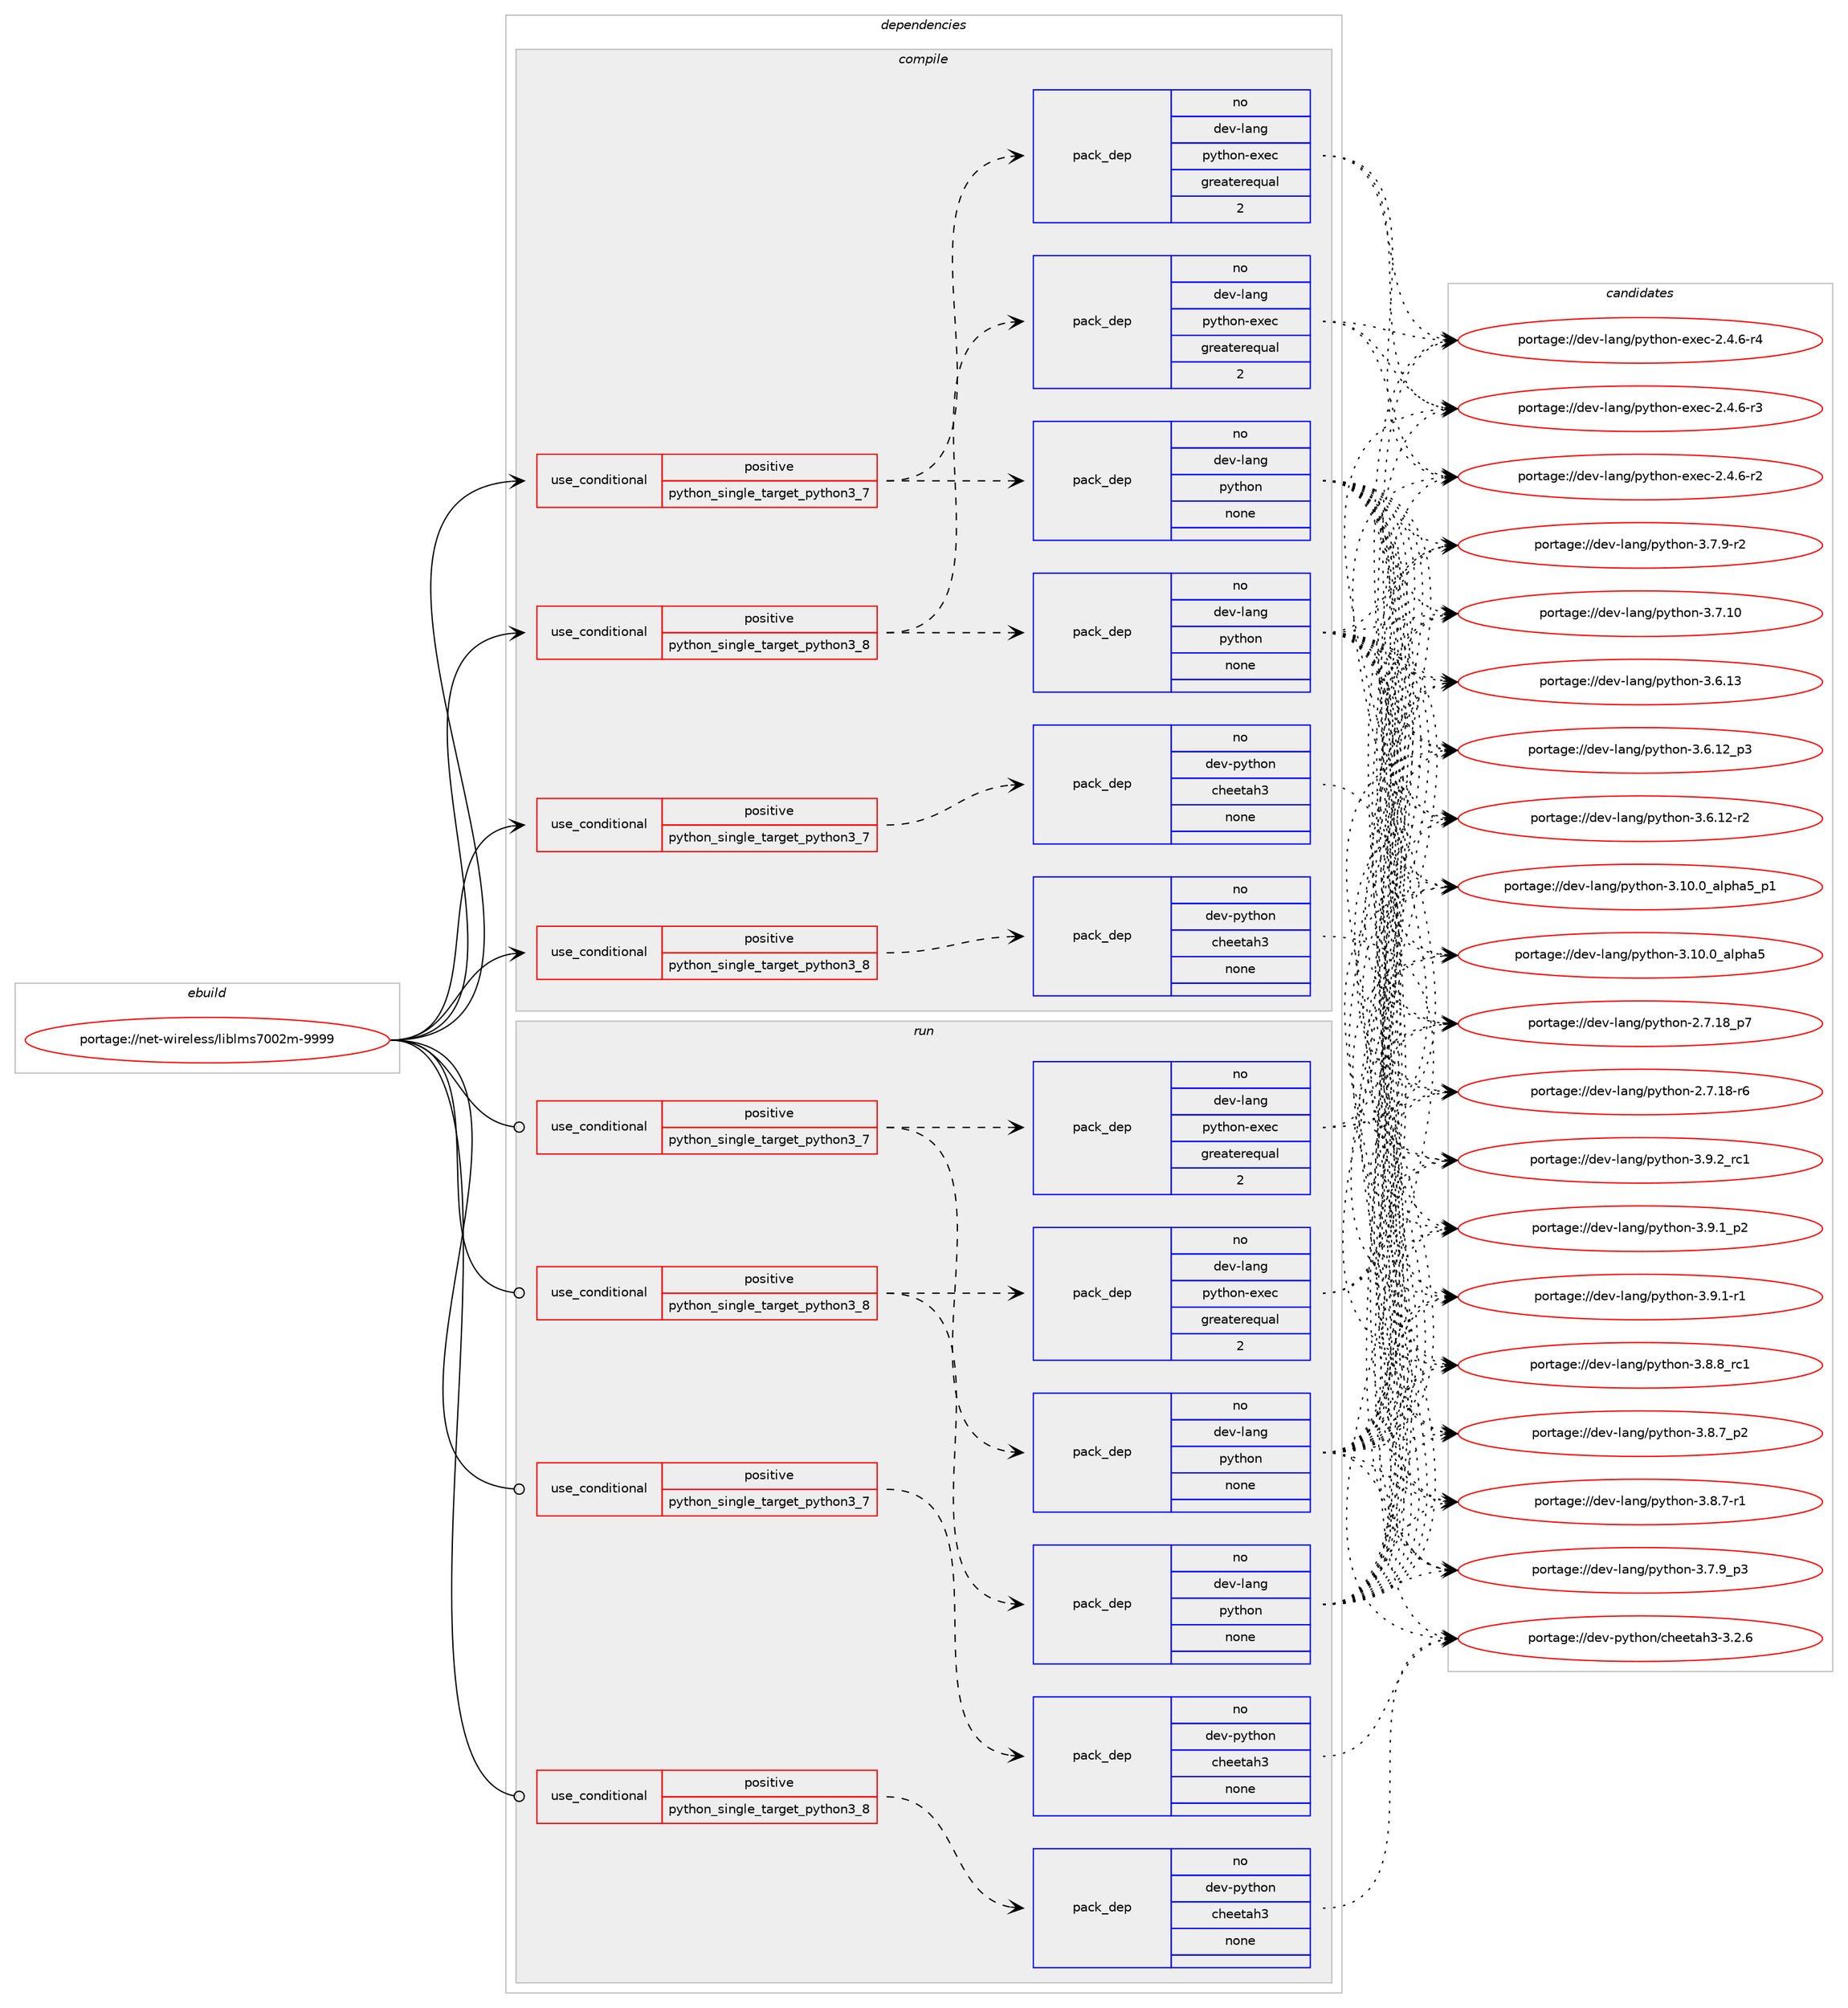 digraph prolog {

# *************
# Graph options
# *************

newrank=true;
concentrate=true;
compound=true;
graph [rankdir=LR,fontname=Helvetica,fontsize=10,ranksep=1.5];#, ranksep=2.5, nodesep=0.2];
edge  [arrowhead=vee];
node  [fontname=Helvetica,fontsize=10];

# **********
# The ebuild
# **********

subgraph cluster_leftcol {
color=gray;
rank=same;
label=<<i>ebuild</i>>;
id [label="portage://net-wireless/liblms7002m-9999", color=red, width=4, href="../net-wireless/liblms7002m-9999.svg"];
}

# ****************
# The dependencies
# ****************

subgraph cluster_midcol {
color=gray;
label=<<i>dependencies</i>>;
subgraph cluster_compile {
fillcolor="#eeeeee";
style=filled;
label=<<i>compile</i>>;
subgraph cond2839 {
dependency10256 [label=<<TABLE BORDER="0" CELLBORDER="1" CELLSPACING="0" CELLPADDING="4"><TR><TD ROWSPAN="3" CELLPADDING="10">use_conditional</TD></TR><TR><TD>positive</TD></TR><TR><TD>python_single_target_python3_7</TD></TR></TABLE>>, shape=none, color=red];
subgraph pack7328 {
dependency10257 [label=<<TABLE BORDER="0" CELLBORDER="1" CELLSPACING="0" CELLPADDING="4" WIDTH="220"><TR><TD ROWSPAN="6" CELLPADDING="30">pack_dep</TD></TR><TR><TD WIDTH="110">no</TD></TR><TR><TD>dev-lang</TD></TR><TR><TD>python</TD></TR><TR><TD>none</TD></TR><TR><TD></TD></TR></TABLE>>, shape=none, color=blue];
}
dependency10256:e -> dependency10257:w [weight=20,style="dashed",arrowhead="vee"];
subgraph pack7329 {
dependency10258 [label=<<TABLE BORDER="0" CELLBORDER="1" CELLSPACING="0" CELLPADDING="4" WIDTH="220"><TR><TD ROWSPAN="6" CELLPADDING="30">pack_dep</TD></TR><TR><TD WIDTH="110">no</TD></TR><TR><TD>dev-lang</TD></TR><TR><TD>python-exec</TD></TR><TR><TD>greaterequal</TD></TR><TR><TD>2</TD></TR></TABLE>>, shape=none, color=blue];
}
dependency10256:e -> dependency10258:w [weight=20,style="dashed",arrowhead="vee"];
}
id:e -> dependency10256:w [weight=20,style="solid",arrowhead="vee"];
subgraph cond2840 {
dependency10259 [label=<<TABLE BORDER="0" CELLBORDER="1" CELLSPACING="0" CELLPADDING="4"><TR><TD ROWSPAN="3" CELLPADDING="10">use_conditional</TD></TR><TR><TD>positive</TD></TR><TR><TD>python_single_target_python3_7</TD></TR></TABLE>>, shape=none, color=red];
subgraph pack7330 {
dependency10260 [label=<<TABLE BORDER="0" CELLBORDER="1" CELLSPACING="0" CELLPADDING="4" WIDTH="220"><TR><TD ROWSPAN="6" CELLPADDING="30">pack_dep</TD></TR><TR><TD WIDTH="110">no</TD></TR><TR><TD>dev-python</TD></TR><TR><TD>cheetah3</TD></TR><TR><TD>none</TD></TR><TR><TD></TD></TR></TABLE>>, shape=none, color=blue];
}
dependency10259:e -> dependency10260:w [weight=20,style="dashed",arrowhead="vee"];
}
id:e -> dependency10259:w [weight=20,style="solid",arrowhead="vee"];
subgraph cond2841 {
dependency10261 [label=<<TABLE BORDER="0" CELLBORDER="1" CELLSPACING="0" CELLPADDING="4"><TR><TD ROWSPAN="3" CELLPADDING="10">use_conditional</TD></TR><TR><TD>positive</TD></TR><TR><TD>python_single_target_python3_8</TD></TR></TABLE>>, shape=none, color=red];
subgraph pack7331 {
dependency10262 [label=<<TABLE BORDER="0" CELLBORDER="1" CELLSPACING="0" CELLPADDING="4" WIDTH="220"><TR><TD ROWSPAN="6" CELLPADDING="30">pack_dep</TD></TR><TR><TD WIDTH="110">no</TD></TR><TR><TD>dev-lang</TD></TR><TR><TD>python</TD></TR><TR><TD>none</TD></TR><TR><TD></TD></TR></TABLE>>, shape=none, color=blue];
}
dependency10261:e -> dependency10262:w [weight=20,style="dashed",arrowhead="vee"];
subgraph pack7332 {
dependency10263 [label=<<TABLE BORDER="0" CELLBORDER="1" CELLSPACING="0" CELLPADDING="4" WIDTH="220"><TR><TD ROWSPAN="6" CELLPADDING="30">pack_dep</TD></TR><TR><TD WIDTH="110">no</TD></TR><TR><TD>dev-lang</TD></TR><TR><TD>python-exec</TD></TR><TR><TD>greaterequal</TD></TR><TR><TD>2</TD></TR></TABLE>>, shape=none, color=blue];
}
dependency10261:e -> dependency10263:w [weight=20,style="dashed",arrowhead="vee"];
}
id:e -> dependency10261:w [weight=20,style="solid",arrowhead="vee"];
subgraph cond2842 {
dependency10264 [label=<<TABLE BORDER="0" CELLBORDER="1" CELLSPACING="0" CELLPADDING="4"><TR><TD ROWSPAN="3" CELLPADDING="10">use_conditional</TD></TR><TR><TD>positive</TD></TR><TR><TD>python_single_target_python3_8</TD></TR></TABLE>>, shape=none, color=red];
subgraph pack7333 {
dependency10265 [label=<<TABLE BORDER="0" CELLBORDER="1" CELLSPACING="0" CELLPADDING="4" WIDTH="220"><TR><TD ROWSPAN="6" CELLPADDING="30">pack_dep</TD></TR><TR><TD WIDTH="110">no</TD></TR><TR><TD>dev-python</TD></TR><TR><TD>cheetah3</TD></TR><TR><TD>none</TD></TR><TR><TD></TD></TR></TABLE>>, shape=none, color=blue];
}
dependency10264:e -> dependency10265:w [weight=20,style="dashed",arrowhead="vee"];
}
id:e -> dependency10264:w [weight=20,style="solid",arrowhead="vee"];
}
subgraph cluster_compileandrun {
fillcolor="#eeeeee";
style=filled;
label=<<i>compile and run</i>>;
}
subgraph cluster_run {
fillcolor="#eeeeee";
style=filled;
label=<<i>run</i>>;
subgraph cond2843 {
dependency10266 [label=<<TABLE BORDER="0" CELLBORDER="1" CELLSPACING="0" CELLPADDING="4"><TR><TD ROWSPAN="3" CELLPADDING="10">use_conditional</TD></TR><TR><TD>positive</TD></TR><TR><TD>python_single_target_python3_7</TD></TR></TABLE>>, shape=none, color=red];
subgraph pack7334 {
dependency10267 [label=<<TABLE BORDER="0" CELLBORDER="1" CELLSPACING="0" CELLPADDING="4" WIDTH="220"><TR><TD ROWSPAN="6" CELLPADDING="30">pack_dep</TD></TR><TR><TD WIDTH="110">no</TD></TR><TR><TD>dev-lang</TD></TR><TR><TD>python</TD></TR><TR><TD>none</TD></TR><TR><TD></TD></TR></TABLE>>, shape=none, color=blue];
}
dependency10266:e -> dependency10267:w [weight=20,style="dashed",arrowhead="vee"];
subgraph pack7335 {
dependency10268 [label=<<TABLE BORDER="0" CELLBORDER="1" CELLSPACING="0" CELLPADDING="4" WIDTH="220"><TR><TD ROWSPAN="6" CELLPADDING="30">pack_dep</TD></TR><TR><TD WIDTH="110">no</TD></TR><TR><TD>dev-lang</TD></TR><TR><TD>python-exec</TD></TR><TR><TD>greaterequal</TD></TR><TR><TD>2</TD></TR></TABLE>>, shape=none, color=blue];
}
dependency10266:e -> dependency10268:w [weight=20,style="dashed",arrowhead="vee"];
}
id:e -> dependency10266:w [weight=20,style="solid",arrowhead="odot"];
subgraph cond2844 {
dependency10269 [label=<<TABLE BORDER="0" CELLBORDER="1" CELLSPACING="0" CELLPADDING="4"><TR><TD ROWSPAN="3" CELLPADDING="10">use_conditional</TD></TR><TR><TD>positive</TD></TR><TR><TD>python_single_target_python3_7</TD></TR></TABLE>>, shape=none, color=red];
subgraph pack7336 {
dependency10270 [label=<<TABLE BORDER="0" CELLBORDER="1" CELLSPACING="0" CELLPADDING="4" WIDTH="220"><TR><TD ROWSPAN="6" CELLPADDING="30">pack_dep</TD></TR><TR><TD WIDTH="110">no</TD></TR><TR><TD>dev-python</TD></TR><TR><TD>cheetah3</TD></TR><TR><TD>none</TD></TR><TR><TD></TD></TR></TABLE>>, shape=none, color=blue];
}
dependency10269:e -> dependency10270:w [weight=20,style="dashed",arrowhead="vee"];
}
id:e -> dependency10269:w [weight=20,style="solid",arrowhead="odot"];
subgraph cond2845 {
dependency10271 [label=<<TABLE BORDER="0" CELLBORDER="1" CELLSPACING="0" CELLPADDING="4"><TR><TD ROWSPAN="3" CELLPADDING="10">use_conditional</TD></TR><TR><TD>positive</TD></TR><TR><TD>python_single_target_python3_8</TD></TR></TABLE>>, shape=none, color=red];
subgraph pack7337 {
dependency10272 [label=<<TABLE BORDER="0" CELLBORDER="1" CELLSPACING="0" CELLPADDING="4" WIDTH="220"><TR><TD ROWSPAN="6" CELLPADDING="30">pack_dep</TD></TR><TR><TD WIDTH="110">no</TD></TR><TR><TD>dev-lang</TD></TR><TR><TD>python</TD></TR><TR><TD>none</TD></TR><TR><TD></TD></TR></TABLE>>, shape=none, color=blue];
}
dependency10271:e -> dependency10272:w [weight=20,style="dashed",arrowhead="vee"];
subgraph pack7338 {
dependency10273 [label=<<TABLE BORDER="0" CELLBORDER="1" CELLSPACING="0" CELLPADDING="4" WIDTH="220"><TR><TD ROWSPAN="6" CELLPADDING="30">pack_dep</TD></TR><TR><TD WIDTH="110">no</TD></TR><TR><TD>dev-lang</TD></TR><TR><TD>python-exec</TD></TR><TR><TD>greaterequal</TD></TR><TR><TD>2</TD></TR></TABLE>>, shape=none, color=blue];
}
dependency10271:e -> dependency10273:w [weight=20,style="dashed",arrowhead="vee"];
}
id:e -> dependency10271:w [weight=20,style="solid",arrowhead="odot"];
subgraph cond2846 {
dependency10274 [label=<<TABLE BORDER="0" CELLBORDER="1" CELLSPACING="0" CELLPADDING="4"><TR><TD ROWSPAN="3" CELLPADDING="10">use_conditional</TD></TR><TR><TD>positive</TD></TR><TR><TD>python_single_target_python3_8</TD></TR></TABLE>>, shape=none, color=red];
subgraph pack7339 {
dependency10275 [label=<<TABLE BORDER="0" CELLBORDER="1" CELLSPACING="0" CELLPADDING="4" WIDTH="220"><TR><TD ROWSPAN="6" CELLPADDING="30">pack_dep</TD></TR><TR><TD WIDTH="110">no</TD></TR><TR><TD>dev-python</TD></TR><TR><TD>cheetah3</TD></TR><TR><TD>none</TD></TR><TR><TD></TD></TR></TABLE>>, shape=none, color=blue];
}
dependency10274:e -> dependency10275:w [weight=20,style="dashed",arrowhead="vee"];
}
id:e -> dependency10274:w [weight=20,style="solid",arrowhead="odot"];
}
}

# **************
# The candidates
# **************

subgraph cluster_choices {
rank=same;
color=gray;
label=<<i>candidates</i>>;

subgraph choice7328 {
color=black;
nodesep=1;
choice100101118451089711010347112121116104111110455146574650951149949 [label="portage://dev-lang/python-3.9.2_rc1", color=red, width=4,href="../dev-lang/python-3.9.2_rc1.svg"];
choice1001011184510897110103471121211161041111104551465746499511250 [label="portage://dev-lang/python-3.9.1_p2", color=red, width=4,href="../dev-lang/python-3.9.1_p2.svg"];
choice1001011184510897110103471121211161041111104551465746494511449 [label="portage://dev-lang/python-3.9.1-r1", color=red, width=4,href="../dev-lang/python-3.9.1-r1.svg"];
choice100101118451089711010347112121116104111110455146564656951149949 [label="portage://dev-lang/python-3.8.8_rc1", color=red, width=4,href="../dev-lang/python-3.8.8_rc1.svg"];
choice1001011184510897110103471121211161041111104551465646559511250 [label="portage://dev-lang/python-3.8.7_p2", color=red, width=4,href="../dev-lang/python-3.8.7_p2.svg"];
choice1001011184510897110103471121211161041111104551465646554511449 [label="portage://dev-lang/python-3.8.7-r1", color=red, width=4,href="../dev-lang/python-3.8.7-r1.svg"];
choice1001011184510897110103471121211161041111104551465546579511251 [label="portage://dev-lang/python-3.7.9_p3", color=red, width=4,href="../dev-lang/python-3.7.9_p3.svg"];
choice1001011184510897110103471121211161041111104551465546574511450 [label="portage://dev-lang/python-3.7.9-r2", color=red, width=4,href="../dev-lang/python-3.7.9-r2.svg"];
choice10010111845108971101034711212111610411111045514655464948 [label="portage://dev-lang/python-3.7.10", color=red, width=4,href="../dev-lang/python-3.7.10.svg"];
choice10010111845108971101034711212111610411111045514654464951 [label="portage://dev-lang/python-3.6.13", color=red, width=4,href="../dev-lang/python-3.6.13.svg"];
choice100101118451089711010347112121116104111110455146544649509511251 [label="portage://dev-lang/python-3.6.12_p3", color=red, width=4,href="../dev-lang/python-3.6.12_p3.svg"];
choice100101118451089711010347112121116104111110455146544649504511450 [label="portage://dev-lang/python-3.6.12-r2", color=red, width=4,href="../dev-lang/python-3.6.12-r2.svg"];
choice10010111845108971101034711212111610411111045514649484648959710811210497539511249 [label="portage://dev-lang/python-3.10.0_alpha5_p1", color=red, width=4,href="../dev-lang/python-3.10.0_alpha5_p1.svg"];
choice1001011184510897110103471121211161041111104551464948464895971081121049753 [label="portage://dev-lang/python-3.10.0_alpha5", color=red, width=4,href="../dev-lang/python-3.10.0_alpha5.svg"];
choice100101118451089711010347112121116104111110455046554649569511255 [label="portage://dev-lang/python-2.7.18_p7", color=red, width=4,href="../dev-lang/python-2.7.18_p7.svg"];
choice100101118451089711010347112121116104111110455046554649564511454 [label="portage://dev-lang/python-2.7.18-r6", color=red, width=4,href="../dev-lang/python-2.7.18-r6.svg"];
dependency10257:e -> choice100101118451089711010347112121116104111110455146574650951149949:w [style=dotted,weight="100"];
dependency10257:e -> choice1001011184510897110103471121211161041111104551465746499511250:w [style=dotted,weight="100"];
dependency10257:e -> choice1001011184510897110103471121211161041111104551465746494511449:w [style=dotted,weight="100"];
dependency10257:e -> choice100101118451089711010347112121116104111110455146564656951149949:w [style=dotted,weight="100"];
dependency10257:e -> choice1001011184510897110103471121211161041111104551465646559511250:w [style=dotted,weight="100"];
dependency10257:e -> choice1001011184510897110103471121211161041111104551465646554511449:w [style=dotted,weight="100"];
dependency10257:e -> choice1001011184510897110103471121211161041111104551465546579511251:w [style=dotted,weight="100"];
dependency10257:e -> choice1001011184510897110103471121211161041111104551465546574511450:w [style=dotted,weight="100"];
dependency10257:e -> choice10010111845108971101034711212111610411111045514655464948:w [style=dotted,weight="100"];
dependency10257:e -> choice10010111845108971101034711212111610411111045514654464951:w [style=dotted,weight="100"];
dependency10257:e -> choice100101118451089711010347112121116104111110455146544649509511251:w [style=dotted,weight="100"];
dependency10257:e -> choice100101118451089711010347112121116104111110455146544649504511450:w [style=dotted,weight="100"];
dependency10257:e -> choice10010111845108971101034711212111610411111045514649484648959710811210497539511249:w [style=dotted,weight="100"];
dependency10257:e -> choice1001011184510897110103471121211161041111104551464948464895971081121049753:w [style=dotted,weight="100"];
dependency10257:e -> choice100101118451089711010347112121116104111110455046554649569511255:w [style=dotted,weight="100"];
dependency10257:e -> choice100101118451089711010347112121116104111110455046554649564511454:w [style=dotted,weight="100"];
}
subgraph choice7329 {
color=black;
nodesep=1;
choice10010111845108971101034711212111610411111045101120101994550465246544511452 [label="portage://dev-lang/python-exec-2.4.6-r4", color=red, width=4,href="../dev-lang/python-exec-2.4.6-r4.svg"];
choice10010111845108971101034711212111610411111045101120101994550465246544511451 [label="portage://dev-lang/python-exec-2.4.6-r3", color=red, width=4,href="../dev-lang/python-exec-2.4.6-r3.svg"];
choice10010111845108971101034711212111610411111045101120101994550465246544511450 [label="portage://dev-lang/python-exec-2.4.6-r2", color=red, width=4,href="../dev-lang/python-exec-2.4.6-r2.svg"];
dependency10258:e -> choice10010111845108971101034711212111610411111045101120101994550465246544511452:w [style=dotted,weight="100"];
dependency10258:e -> choice10010111845108971101034711212111610411111045101120101994550465246544511451:w [style=dotted,weight="100"];
dependency10258:e -> choice10010111845108971101034711212111610411111045101120101994550465246544511450:w [style=dotted,weight="100"];
}
subgraph choice7330 {
color=black;
nodesep=1;
choice1001011184511212111610411111047991041011011169710451455146504654 [label="portage://dev-python/cheetah3-3.2.6", color=red, width=4,href="../dev-python/cheetah3-3.2.6.svg"];
dependency10260:e -> choice1001011184511212111610411111047991041011011169710451455146504654:w [style=dotted,weight="100"];
}
subgraph choice7331 {
color=black;
nodesep=1;
choice100101118451089711010347112121116104111110455146574650951149949 [label="portage://dev-lang/python-3.9.2_rc1", color=red, width=4,href="../dev-lang/python-3.9.2_rc1.svg"];
choice1001011184510897110103471121211161041111104551465746499511250 [label="portage://dev-lang/python-3.9.1_p2", color=red, width=4,href="../dev-lang/python-3.9.1_p2.svg"];
choice1001011184510897110103471121211161041111104551465746494511449 [label="portage://dev-lang/python-3.9.1-r1", color=red, width=4,href="../dev-lang/python-3.9.1-r1.svg"];
choice100101118451089711010347112121116104111110455146564656951149949 [label="portage://dev-lang/python-3.8.8_rc1", color=red, width=4,href="../dev-lang/python-3.8.8_rc1.svg"];
choice1001011184510897110103471121211161041111104551465646559511250 [label="portage://dev-lang/python-3.8.7_p2", color=red, width=4,href="../dev-lang/python-3.8.7_p2.svg"];
choice1001011184510897110103471121211161041111104551465646554511449 [label="portage://dev-lang/python-3.8.7-r1", color=red, width=4,href="../dev-lang/python-3.8.7-r1.svg"];
choice1001011184510897110103471121211161041111104551465546579511251 [label="portage://dev-lang/python-3.7.9_p3", color=red, width=4,href="../dev-lang/python-3.7.9_p3.svg"];
choice1001011184510897110103471121211161041111104551465546574511450 [label="portage://dev-lang/python-3.7.9-r2", color=red, width=4,href="../dev-lang/python-3.7.9-r2.svg"];
choice10010111845108971101034711212111610411111045514655464948 [label="portage://dev-lang/python-3.7.10", color=red, width=4,href="../dev-lang/python-3.7.10.svg"];
choice10010111845108971101034711212111610411111045514654464951 [label="portage://dev-lang/python-3.6.13", color=red, width=4,href="../dev-lang/python-3.6.13.svg"];
choice100101118451089711010347112121116104111110455146544649509511251 [label="portage://dev-lang/python-3.6.12_p3", color=red, width=4,href="../dev-lang/python-3.6.12_p3.svg"];
choice100101118451089711010347112121116104111110455146544649504511450 [label="portage://dev-lang/python-3.6.12-r2", color=red, width=4,href="../dev-lang/python-3.6.12-r2.svg"];
choice10010111845108971101034711212111610411111045514649484648959710811210497539511249 [label="portage://dev-lang/python-3.10.0_alpha5_p1", color=red, width=4,href="../dev-lang/python-3.10.0_alpha5_p1.svg"];
choice1001011184510897110103471121211161041111104551464948464895971081121049753 [label="portage://dev-lang/python-3.10.0_alpha5", color=red, width=4,href="../dev-lang/python-3.10.0_alpha5.svg"];
choice100101118451089711010347112121116104111110455046554649569511255 [label="portage://dev-lang/python-2.7.18_p7", color=red, width=4,href="../dev-lang/python-2.7.18_p7.svg"];
choice100101118451089711010347112121116104111110455046554649564511454 [label="portage://dev-lang/python-2.7.18-r6", color=red, width=4,href="../dev-lang/python-2.7.18-r6.svg"];
dependency10262:e -> choice100101118451089711010347112121116104111110455146574650951149949:w [style=dotted,weight="100"];
dependency10262:e -> choice1001011184510897110103471121211161041111104551465746499511250:w [style=dotted,weight="100"];
dependency10262:e -> choice1001011184510897110103471121211161041111104551465746494511449:w [style=dotted,weight="100"];
dependency10262:e -> choice100101118451089711010347112121116104111110455146564656951149949:w [style=dotted,weight="100"];
dependency10262:e -> choice1001011184510897110103471121211161041111104551465646559511250:w [style=dotted,weight="100"];
dependency10262:e -> choice1001011184510897110103471121211161041111104551465646554511449:w [style=dotted,weight="100"];
dependency10262:e -> choice1001011184510897110103471121211161041111104551465546579511251:w [style=dotted,weight="100"];
dependency10262:e -> choice1001011184510897110103471121211161041111104551465546574511450:w [style=dotted,weight="100"];
dependency10262:e -> choice10010111845108971101034711212111610411111045514655464948:w [style=dotted,weight="100"];
dependency10262:e -> choice10010111845108971101034711212111610411111045514654464951:w [style=dotted,weight="100"];
dependency10262:e -> choice100101118451089711010347112121116104111110455146544649509511251:w [style=dotted,weight="100"];
dependency10262:e -> choice100101118451089711010347112121116104111110455146544649504511450:w [style=dotted,weight="100"];
dependency10262:e -> choice10010111845108971101034711212111610411111045514649484648959710811210497539511249:w [style=dotted,weight="100"];
dependency10262:e -> choice1001011184510897110103471121211161041111104551464948464895971081121049753:w [style=dotted,weight="100"];
dependency10262:e -> choice100101118451089711010347112121116104111110455046554649569511255:w [style=dotted,weight="100"];
dependency10262:e -> choice100101118451089711010347112121116104111110455046554649564511454:w [style=dotted,weight="100"];
}
subgraph choice7332 {
color=black;
nodesep=1;
choice10010111845108971101034711212111610411111045101120101994550465246544511452 [label="portage://dev-lang/python-exec-2.4.6-r4", color=red, width=4,href="../dev-lang/python-exec-2.4.6-r4.svg"];
choice10010111845108971101034711212111610411111045101120101994550465246544511451 [label="portage://dev-lang/python-exec-2.4.6-r3", color=red, width=4,href="../dev-lang/python-exec-2.4.6-r3.svg"];
choice10010111845108971101034711212111610411111045101120101994550465246544511450 [label="portage://dev-lang/python-exec-2.4.6-r2", color=red, width=4,href="../dev-lang/python-exec-2.4.6-r2.svg"];
dependency10263:e -> choice10010111845108971101034711212111610411111045101120101994550465246544511452:w [style=dotted,weight="100"];
dependency10263:e -> choice10010111845108971101034711212111610411111045101120101994550465246544511451:w [style=dotted,weight="100"];
dependency10263:e -> choice10010111845108971101034711212111610411111045101120101994550465246544511450:w [style=dotted,weight="100"];
}
subgraph choice7333 {
color=black;
nodesep=1;
choice1001011184511212111610411111047991041011011169710451455146504654 [label="portage://dev-python/cheetah3-3.2.6", color=red, width=4,href="../dev-python/cheetah3-3.2.6.svg"];
dependency10265:e -> choice1001011184511212111610411111047991041011011169710451455146504654:w [style=dotted,weight="100"];
}
subgraph choice7334 {
color=black;
nodesep=1;
choice100101118451089711010347112121116104111110455146574650951149949 [label="portage://dev-lang/python-3.9.2_rc1", color=red, width=4,href="../dev-lang/python-3.9.2_rc1.svg"];
choice1001011184510897110103471121211161041111104551465746499511250 [label="portage://dev-lang/python-3.9.1_p2", color=red, width=4,href="../dev-lang/python-3.9.1_p2.svg"];
choice1001011184510897110103471121211161041111104551465746494511449 [label="portage://dev-lang/python-3.9.1-r1", color=red, width=4,href="../dev-lang/python-3.9.1-r1.svg"];
choice100101118451089711010347112121116104111110455146564656951149949 [label="portage://dev-lang/python-3.8.8_rc1", color=red, width=4,href="../dev-lang/python-3.8.8_rc1.svg"];
choice1001011184510897110103471121211161041111104551465646559511250 [label="portage://dev-lang/python-3.8.7_p2", color=red, width=4,href="../dev-lang/python-3.8.7_p2.svg"];
choice1001011184510897110103471121211161041111104551465646554511449 [label="portage://dev-lang/python-3.8.7-r1", color=red, width=4,href="../dev-lang/python-3.8.7-r1.svg"];
choice1001011184510897110103471121211161041111104551465546579511251 [label="portage://dev-lang/python-3.7.9_p3", color=red, width=4,href="../dev-lang/python-3.7.9_p3.svg"];
choice1001011184510897110103471121211161041111104551465546574511450 [label="portage://dev-lang/python-3.7.9-r2", color=red, width=4,href="../dev-lang/python-3.7.9-r2.svg"];
choice10010111845108971101034711212111610411111045514655464948 [label="portage://dev-lang/python-3.7.10", color=red, width=4,href="../dev-lang/python-3.7.10.svg"];
choice10010111845108971101034711212111610411111045514654464951 [label="portage://dev-lang/python-3.6.13", color=red, width=4,href="../dev-lang/python-3.6.13.svg"];
choice100101118451089711010347112121116104111110455146544649509511251 [label="portage://dev-lang/python-3.6.12_p3", color=red, width=4,href="../dev-lang/python-3.6.12_p3.svg"];
choice100101118451089711010347112121116104111110455146544649504511450 [label="portage://dev-lang/python-3.6.12-r2", color=red, width=4,href="../dev-lang/python-3.6.12-r2.svg"];
choice10010111845108971101034711212111610411111045514649484648959710811210497539511249 [label="portage://dev-lang/python-3.10.0_alpha5_p1", color=red, width=4,href="../dev-lang/python-3.10.0_alpha5_p1.svg"];
choice1001011184510897110103471121211161041111104551464948464895971081121049753 [label="portage://dev-lang/python-3.10.0_alpha5", color=red, width=4,href="../dev-lang/python-3.10.0_alpha5.svg"];
choice100101118451089711010347112121116104111110455046554649569511255 [label="portage://dev-lang/python-2.7.18_p7", color=red, width=4,href="../dev-lang/python-2.7.18_p7.svg"];
choice100101118451089711010347112121116104111110455046554649564511454 [label="portage://dev-lang/python-2.7.18-r6", color=red, width=4,href="../dev-lang/python-2.7.18-r6.svg"];
dependency10267:e -> choice100101118451089711010347112121116104111110455146574650951149949:w [style=dotted,weight="100"];
dependency10267:e -> choice1001011184510897110103471121211161041111104551465746499511250:w [style=dotted,weight="100"];
dependency10267:e -> choice1001011184510897110103471121211161041111104551465746494511449:w [style=dotted,weight="100"];
dependency10267:e -> choice100101118451089711010347112121116104111110455146564656951149949:w [style=dotted,weight="100"];
dependency10267:e -> choice1001011184510897110103471121211161041111104551465646559511250:w [style=dotted,weight="100"];
dependency10267:e -> choice1001011184510897110103471121211161041111104551465646554511449:w [style=dotted,weight="100"];
dependency10267:e -> choice1001011184510897110103471121211161041111104551465546579511251:w [style=dotted,weight="100"];
dependency10267:e -> choice1001011184510897110103471121211161041111104551465546574511450:w [style=dotted,weight="100"];
dependency10267:e -> choice10010111845108971101034711212111610411111045514655464948:w [style=dotted,weight="100"];
dependency10267:e -> choice10010111845108971101034711212111610411111045514654464951:w [style=dotted,weight="100"];
dependency10267:e -> choice100101118451089711010347112121116104111110455146544649509511251:w [style=dotted,weight="100"];
dependency10267:e -> choice100101118451089711010347112121116104111110455146544649504511450:w [style=dotted,weight="100"];
dependency10267:e -> choice10010111845108971101034711212111610411111045514649484648959710811210497539511249:w [style=dotted,weight="100"];
dependency10267:e -> choice1001011184510897110103471121211161041111104551464948464895971081121049753:w [style=dotted,weight="100"];
dependency10267:e -> choice100101118451089711010347112121116104111110455046554649569511255:w [style=dotted,weight="100"];
dependency10267:e -> choice100101118451089711010347112121116104111110455046554649564511454:w [style=dotted,weight="100"];
}
subgraph choice7335 {
color=black;
nodesep=1;
choice10010111845108971101034711212111610411111045101120101994550465246544511452 [label="portage://dev-lang/python-exec-2.4.6-r4", color=red, width=4,href="../dev-lang/python-exec-2.4.6-r4.svg"];
choice10010111845108971101034711212111610411111045101120101994550465246544511451 [label="portage://dev-lang/python-exec-2.4.6-r3", color=red, width=4,href="../dev-lang/python-exec-2.4.6-r3.svg"];
choice10010111845108971101034711212111610411111045101120101994550465246544511450 [label="portage://dev-lang/python-exec-2.4.6-r2", color=red, width=4,href="../dev-lang/python-exec-2.4.6-r2.svg"];
dependency10268:e -> choice10010111845108971101034711212111610411111045101120101994550465246544511452:w [style=dotted,weight="100"];
dependency10268:e -> choice10010111845108971101034711212111610411111045101120101994550465246544511451:w [style=dotted,weight="100"];
dependency10268:e -> choice10010111845108971101034711212111610411111045101120101994550465246544511450:w [style=dotted,weight="100"];
}
subgraph choice7336 {
color=black;
nodesep=1;
choice1001011184511212111610411111047991041011011169710451455146504654 [label="portage://dev-python/cheetah3-3.2.6", color=red, width=4,href="../dev-python/cheetah3-3.2.6.svg"];
dependency10270:e -> choice1001011184511212111610411111047991041011011169710451455146504654:w [style=dotted,weight="100"];
}
subgraph choice7337 {
color=black;
nodesep=1;
choice100101118451089711010347112121116104111110455146574650951149949 [label="portage://dev-lang/python-3.9.2_rc1", color=red, width=4,href="../dev-lang/python-3.9.2_rc1.svg"];
choice1001011184510897110103471121211161041111104551465746499511250 [label="portage://dev-lang/python-3.9.1_p2", color=red, width=4,href="../dev-lang/python-3.9.1_p2.svg"];
choice1001011184510897110103471121211161041111104551465746494511449 [label="portage://dev-lang/python-3.9.1-r1", color=red, width=4,href="../dev-lang/python-3.9.1-r1.svg"];
choice100101118451089711010347112121116104111110455146564656951149949 [label="portage://dev-lang/python-3.8.8_rc1", color=red, width=4,href="../dev-lang/python-3.8.8_rc1.svg"];
choice1001011184510897110103471121211161041111104551465646559511250 [label="portage://dev-lang/python-3.8.7_p2", color=red, width=4,href="../dev-lang/python-3.8.7_p2.svg"];
choice1001011184510897110103471121211161041111104551465646554511449 [label="portage://dev-lang/python-3.8.7-r1", color=red, width=4,href="../dev-lang/python-3.8.7-r1.svg"];
choice1001011184510897110103471121211161041111104551465546579511251 [label="portage://dev-lang/python-3.7.9_p3", color=red, width=4,href="../dev-lang/python-3.7.9_p3.svg"];
choice1001011184510897110103471121211161041111104551465546574511450 [label="portage://dev-lang/python-3.7.9-r2", color=red, width=4,href="../dev-lang/python-3.7.9-r2.svg"];
choice10010111845108971101034711212111610411111045514655464948 [label="portage://dev-lang/python-3.7.10", color=red, width=4,href="../dev-lang/python-3.7.10.svg"];
choice10010111845108971101034711212111610411111045514654464951 [label="portage://dev-lang/python-3.6.13", color=red, width=4,href="../dev-lang/python-3.6.13.svg"];
choice100101118451089711010347112121116104111110455146544649509511251 [label="portage://dev-lang/python-3.6.12_p3", color=red, width=4,href="../dev-lang/python-3.6.12_p3.svg"];
choice100101118451089711010347112121116104111110455146544649504511450 [label="portage://dev-lang/python-3.6.12-r2", color=red, width=4,href="../dev-lang/python-3.6.12-r2.svg"];
choice10010111845108971101034711212111610411111045514649484648959710811210497539511249 [label="portage://dev-lang/python-3.10.0_alpha5_p1", color=red, width=4,href="../dev-lang/python-3.10.0_alpha5_p1.svg"];
choice1001011184510897110103471121211161041111104551464948464895971081121049753 [label="portage://dev-lang/python-3.10.0_alpha5", color=red, width=4,href="../dev-lang/python-3.10.0_alpha5.svg"];
choice100101118451089711010347112121116104111110455046554649569511255 [label="portage://dev-lang/python-2.7.18_p7", color=red, width=4,href="../dev-lang/python-2.7.18_p7.svg"];
choice100101118451089711010347112121116104111110455046554649564511454 [label="portage://dev-lang/python-2.7.18-r6", color=red, width=4,href="../dev-lang/python-2.7.18-r6.svg"];
dependency10272:e -> choice100101118451089711010347112121116104111110455146574650951149949:w [style=dotted,weight="100"];
dependency10272:e -> choice1001011184510897110103471121211161041111104551465746499511250:w [style=dotted,weight="100"];
dependency10272:e -> choice1001011184510897110103471121211161041111104551465746494511449:w [style=dotted,weight="100"];
dependency10272:e -> choice100101118451089711010347112121116104111110455146564656951149949:w [style=dotted,weight="100"];
dependency10272:e -> choice1001011184510897110103471121211161041111104551465646559511250:w [style=dotted,weight="100"];
dependency10272:e -> choice1001011184510897110103471121211161041111104551465646554511449:w [style=dotted,weight="100"];
dependency10272:e -> choice1001011184510897110103471121211161041111104551465546579511251:w [style=dotted,weight="100"];
dependency10272:e -> choice1001011184510897110103471121211161041111104551465546574511450:w [style=dotted,weight="100"];
dependency10272:e -> choice10010111845108971101034711212111610411111045514655464948:w [style=dotted,weight="100"];
dependency10272:e -> choice10010111845108971101034711212111610411111045514654464951:w [style=dotted,weight="100"];
dependency10272:e -> choice100101118451089711010347112121116104111110455146544649509511251:w [style=dotted,weight="100"];
dependency10272:e -> choice100101118451089711010347112121116104111110455146544649504511450:w [style=dotted,weight="100"];
dependency10272:e -> choice10010111845108971101034711212111610411111045514649484648959710811210497539511249:w [style=dotted,weight="100"];
dependency10272:e -> choice1001011184510897110103471121211161041111104551464948464895971081121049753:w [style=dotted,weight="100"];
dependency10272:e -> choice100101118451089711010347112121116104111110455046554649569511255:w [style=dotted,weight="100"];
dependency10272:e -> choice100101118451089711010347112121116104111110455046554649564511454:w [style=dotted,weight="100"];
}
subgraph choice7338 {
color=black;
nodesep=1;
choice10010111845108971101034711212111610411111045101120101994550465246544511452 [label="portage://dev-lang/python-exec-2.4.6-r4", color=red, width=4,href="../dev-lang/python-exec-2.4.6-r4.svg"];
choice10010111845108971101034711212111610411111045101120101994550465246544511451 [label="portage://dev-lang/python-exec-2.4.6-r3", color=red, width=4,href="../dev-lang/python-exec-2.4.6-r3.svg"];
choice10010111845108971101034711212111610411111045101120101994550465246544511450 [label="portage://dev-lang/python-exec-2.4.6-r2", color=red, width=4,href="../dev-lang/python-exec-2.4.6-r2.svg"];
dependency10273:e -> choice10010111845108971101034711212111610411111045101120101994550465246544511452:w [style=dotted,weight="100"];
dependency10273:e -> choice10010111845108971101034711212111610411111045101120101994550465246544511451:w [style=dotted,weight="100"];
dependency10273:e -> choice10010111845108971101034711212111610411111045101120101994550465246544511450:w [style=dotted,weight="100"];
}
subgraph choice7339 {
color=black;
nodesep=1;
choice1001011184511212111610411111047991041011011169710451455146504654 [label="portage://dev-python/cheetah3-3.2.6", color=red, width=4,href="../dev-python/cheetah3-3.2.6.svg"];
dependency10275:e -> choice1001011184511212111610411111047991041011011169710451455146504654:w [style=dotted,weight="100"];
}
}

}
